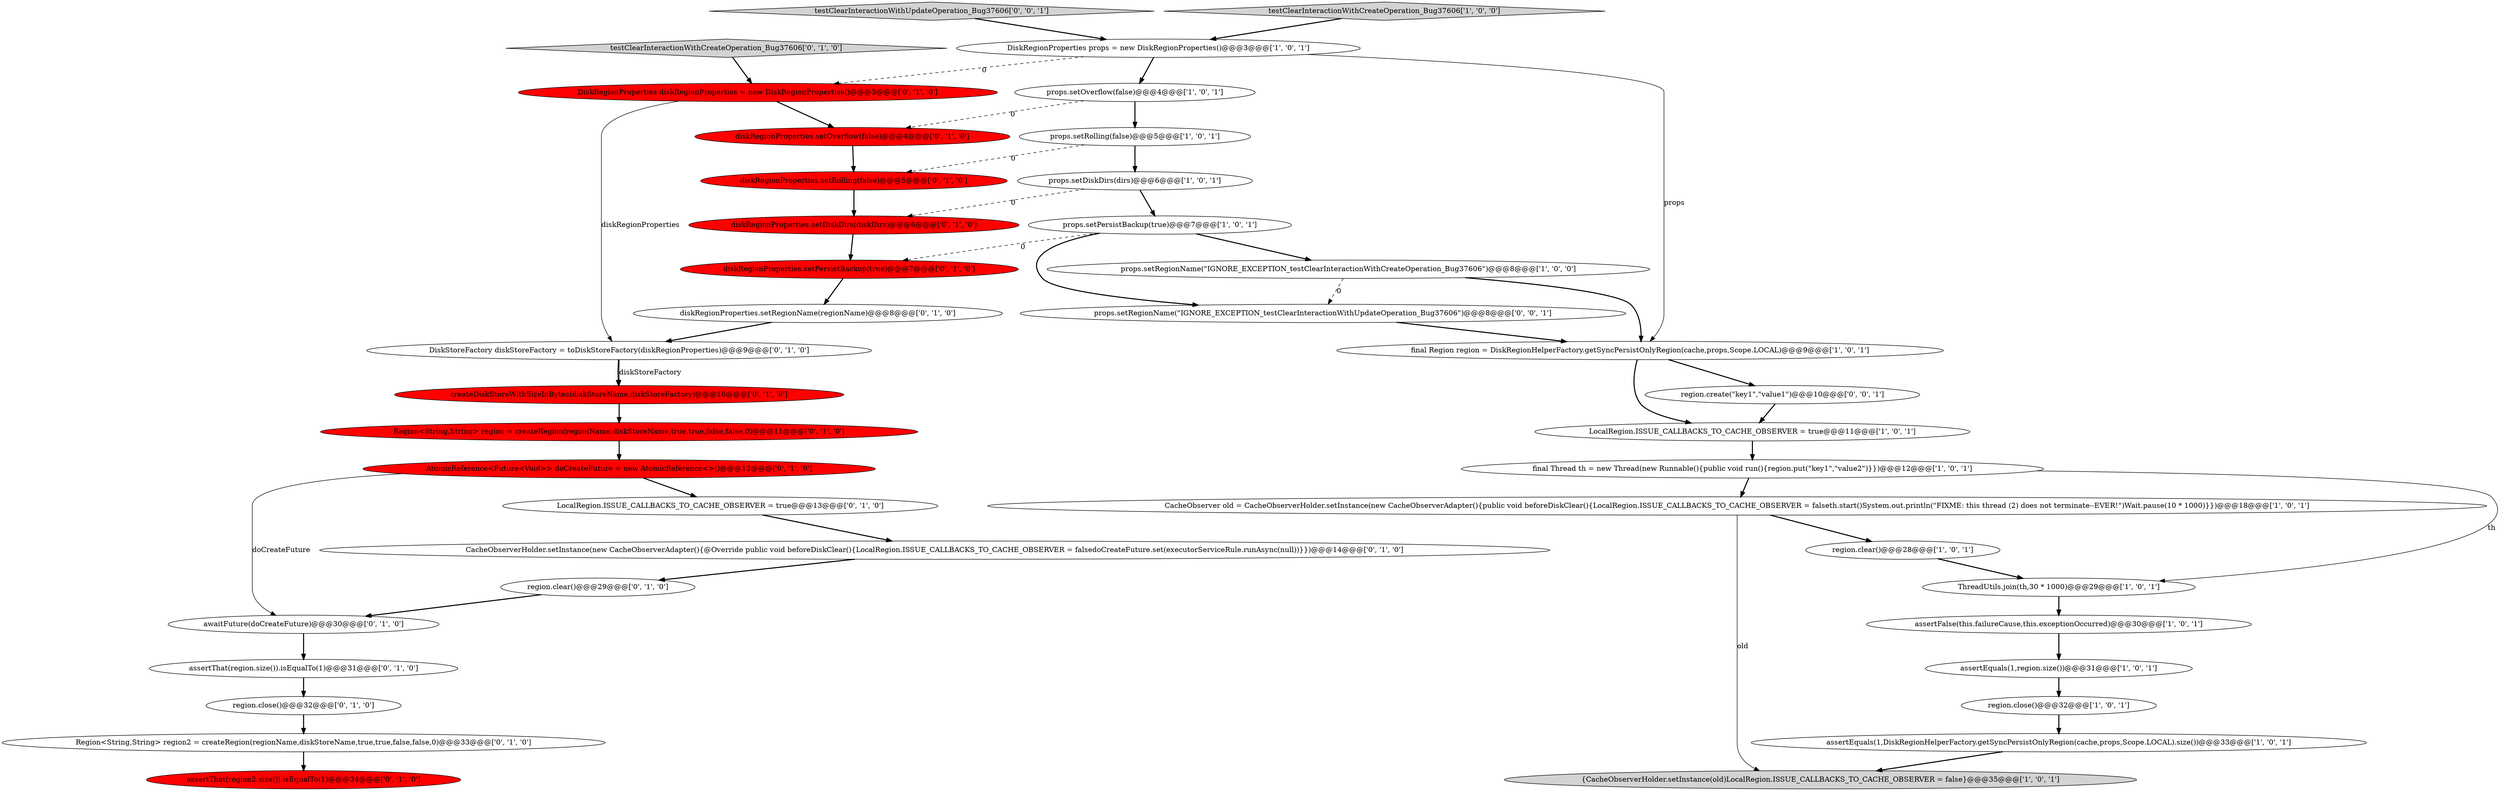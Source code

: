 digraph {
20 [style = filled, label = "CacheObserverHolder.setInstance(new CacheObserverAdapter(){@Override public void beforeDiskClear(){LocalRegion.ISSUE_CALLBACKS_TO_CACHE_OBSERVER = falsedoCreateFuture.set(executorServiceRule.runAsync(null))}})@@@14@@@['0', '1', '0']", fillcolor = white, shape = ellipse image = "AAA0AAABBB2BBB"];
5 [style = filled, label = "props.setOverflow(false)@@@4@@@['1', '0', '1']", fillcolor = white, shape = ellipse image = "AAA0AAABBB1BBB"];
37 [style = filled, label = "region.create(\"key1\",\"value1\")@@@10@@@['0', '0', '1']", fillcolor = white, shape = ellipse image = "AAA0AAABBB3BBB"];
24 [style = filled, label = "diskRegionProperties.setOverflow(false)@@@4@@@['0', '1', '0']", fillcolor = red, shape = ellipse image = "AAA1AAABBB2BBB"];
12 [style = filled, label = "assertFalse(this.failureCause,this.exceptionOccurred)@@@30@@@['1', '0', '1']", fillcolor = white, shape = ellipse image = "AAA0AAABBB1BBB"];
7 [style = filled, label = "assertEquals(1,region.size())@@@31@@@['1', '0', '1']", fillcolor = white, shape = ellipse image = "AAA0AAABBB1BBB"];
11 [style = filled, label = "assertEquals(1,DiskRegionHelperFactory.getSyncPersistOnlyRegion(cache,props,Scope.LOCAL).size())@@@33@@@['1', '0', '1']", fillcolor = white, shape = ellipse image = "AAA0AAABBB1BBB"];
33 [style = filled, label = "diskRegionProperties.setRolling(false)@@@5@@@['0', '1', '0']", fillcolor = red, shape = ellipse image = "AAA1AAABBB2BBB"];
9 [style = filled, label = "props.setRegionName(\"IGNORE_EXCEPTION_testClearInteractionWithCreateOperation_Bug37606\")@@@8@@@['1', '0', '0']", fillcolor = white, shape = ellipse image = "AAA0AAABBB1BBB"];
1 [style = filled, label = "DiskRegionProperties props = new DiskRegionProperties()@@@3@@@['1', '0', '1']", fillcolor = white, shape = ellipse image = "AAA0AAABBB1BBB"];
23 [style = filled, label = "Region<String,String> region = createRegion(regionName,diskStoreName,true,true,false,false,0)@@@11@@@['0', '1', '0']", fillcolor = red, shape = ellipse image = "AAA1AAABBB2BBB"];
13 [style = filled, label = "final Region region = DiskRegionHelperFactory.getSyncPersistOnlyRegion(cache,props,Scope.LOCAL)@@@9@@@['1', '0', '1']", fillcolor = white, shape = ellipse image = "AAA0AAABBB1BBB"];
18 [style = filled, label = "testClearInteractionWithCreateOperation_Bug37606['0', '1', '0']", fillcolor = lightgray, shape = diamond image = "AAA0AAABBB2BBB"];
35 [style = filled, label = "createDiskStoreWithSizeInBytes(diskStoreName,diskStoreFactory)@@@10@@@['0', '1', '0']", fillcolor = red, shape = ellipse image = "AAA1AAABBB2BBB"];
21 [style = filled, label = "diskRegionProperties.setPersistBackup(true)@@@7@@@['0', '1', '0']", fillcolor = red, shape = ellipse image = "AAA1AAABBB2BBB"];
2 [style = filled, label = "props.setDiskDirs(dirs)@@@6@@@['1', '0', '1']", fillcolor = white, shape = ellipse image = "AAA0AAABBB1BBB"];
31 [style = filled, label = "awaitFuture(doCreateFuture)@@@30@@@['0', '1', '0']", fillcolor = white, shape = ellipse image = "AAA0AAABBB2BBB"];
16 [style = filled, label = "CacheObserver old = CacheObserverHolder.setInstance(new CacheObserverAdapter(){public void beforeDiskClear(){LocalRegion.ISSUE_CALLBACKS_TO_CACHE_OBSERVER = falseth.start()System.out.println(\"FIXME: this thread (2) does not terminate--EVER!\")Wait.pause(10 * 1000)}})@@@18@@@['1', '0', '1']", fillcolor = white, shape = ellipse image = "AAA0AAABBB1BBB"];
26 [style = filled, label = "diskRegionProperties.setDiskDirs(diskDirs)@@@6@@@['0', '1', '0']", fillcolor = red, shape = ellipse image = "AAA1AAABBB2BBB"];
38 [style = filled, label = "testClearInteractionWithUpdateOperation_Bug37606['0', '0', '1']", fillcolor = lightgray, shape = diamond image = "AAA0AAABBB3BBB"];
19 [style = filled, label = "region.close()@@@32@@@['0', '1', '0']", fillcolor = white, shape = ellipse image = "AAA0AAABBB2BBB"];
3 [style = filled, label = "props.setRolling(false)@@@5@@@['1', '0', '1']", fillcolor = white, shape = ellipse image = "AAA0AAABBB1BBB"];
28 [style = filled, label = "LocalRegion.ISSUE_CALLBACKS_TO_CACHE_OBSERVER = true@@@13@@@['0', '1', '0']", fillcolor = white, shape = ellipse image = "AAA0AAABBB2BBB"];
0 [style = filled, label = "props.setPersistBackup(true)@@@7@@@['1', '0', '1']", fillcolor = white, shape = ellipse image = "AAA0AAABBB1BBB"];
17 [style = filled, label = "{CacheObserverHolder.setInstance(old)LocalRegion.ISSUE_CALLBACKS_TO_CACHE_OBSERVER = false}@@@35@@@['1', '0', '1']", fillcolor = lightgray, shape = ellipse image = "AAA0AAABBB1BBB"];
34 [style = filled, label = "diskRegionProperties.setRegionName(regionName)@@@8@@@['0', '1', '0']", fillcolor = white, shape = ellipse image = "AAA0AAABBB2BBB"];
36 [style = filled, label = "assertThat(region.size()).isEqualTo(1)@@@31@@@['0', '1', '0']", fillcolor = white, shape = ellipse image = "AAA0AAABBB2BBB"];
15 [style = filled, label = "testClearInteractionWithCreateOperation_Bug37606['1', '0', '0']", fillcolor = lightgray, shape = diamond image = "AAA0AAABBB1BBB"];
27 [style = filled, label = "AtomicReference<Future<Void>> doCreateFuture = new AtomicReference<>()@@@12@@@['0', '1', '0']", fillcolor = red, shape = ellipse image = "AAA1AAABBB2BBB"];
10 [style = filled, label = "region.close()@@@32@@@['1', '0', '1']", fillcolor = white, shape = ellipse image = "AAA0AAABBB1BBB"];
39 [style = filled, label = "props.setRegionName(\"IGNORE_EXCEPTION_testClearInteractionWithUpdateOperation_Bug37606\")@@@8@@@['0', '0', '1']", fillcolor = white, shape = ellipse image = "AAA0AAABBB3BBB"];
14 [style = filled, label = "LocalRegion.ISSUE_CALLBACKS_TO_CACHE_OBSERVER = true@@@11@@@['1', '0', '1']", fillcolor = white, shape = ellipse image = "AAA0AAABBB1BBB"];
4 [style = filled, label = "region.clear()@@@28@@@['1', '0', '1']", fillcolor = white, shape = ellipse image = "AAA0AAABBB1BBB"];
6 [style = filled, label = "final Thread th = new Thread(new Runnable(){public void run(){region.put(\"key1\",\"value2\")}})@@@12@@@['1', '0', '1']", fillcolor = white, shape = ellipse image = "AAA0AAABBB1BBB"];
8 [style = filled, label = "ThreadUtils.join(th,30 * 1000)@@@29@@@['1', '0', '1']", fillcolor = white, shape = ellipse image = "AAA0AAABBB1BBB"];
32 [style = filled, label = "assertThat(region2.size()).isEqualTo(1)@@@34@@@['0', '1', '0']", fillcolor = red, shape = ellipse image = "AAA1AAABBB2BBB"];
25 [style = filled, label = "DiskStoreFactory diskStoreFactory = toDiskStoreFactory(diskRegionProperties)@@@9@@@['0', '1', '0']", fillcolor = white, shape = ellipse image = "AAA0AAABBB2BBB"];
22 [style = filled, label = "Region<String,String> region2 = createRegion(regionName,diskStoreName,true,true,false,false,0)@@@33@@@['0', '1', '0']", fillcolor = white, shape = ellipse image = "AAA0AAABBB2BBB"];
29 [style = filled, label = "DiskRegionProperties diskRegionProperties = new DiskRegionProperties()@@@3@@@['0', '1', '0']", fillcolor = red, shape = ellipse image = "AAA1AAABBB2BBB"];
30 [style = filled, label = "region.clear()@@@29@@@['0', '1', '0']", fillcolor = white, shape = ellipse image = "AAA0AAABBB2BBB"];
1->5 [style = bold, label=""];
5->3 [style = bold, label=""];
9->39 [style = dashed, label="0"];
0->9 [style = bold, label=""];
34->25 [style = bold, label=""];
23->27 [style = bold, label=""];
28->20 [style = bold, label=""];
7->10 [style = bold, label=""];
3->33 [style = dashed, label="0"];
39->13 [style = bold, label=""];
27->28 [style = bold, label=""];
21->34 [style = bold, label=""];
1->29 [style = dashed, label="0"];
5->24 [style = dashed, label="0"];
31->36 [style = bold, label=""];
22->32 [style = bold, label=""];
25->35 [style = bold, label=""];
12->7 [style = bold, label=""];
38->1 [style = bold, label=""];
33->26 [style = bold, label=""];
29->25 [style = solid, label="diskRegionProperties"];
26->21 [style = bold, label=""];
25->35 [style = solid, label="diskStoreFactory"];
24->33 [style = bold, label=""];
13->37 [style = bold, label=""];
35->23 [style = bold, label=""];
18->29 [style = bold, label=""];
37->14 [style = bold, label=""];
2->0 [style = bold, label=""];
0->39 [style = bold, label=""];
10->11 [style = bold, label=""];
6->8 [style = solid, label="th"];
1->13 [style = solid, label="props"];
3->2 [style = bold, label=""];
6->16 [style = bold, label=""];
30->31 [style = bold, label=""];
0->21 [style = dashed, label="0"];
27->31 [style = solid, label="doCreateFuture"];
4->8 [style = bold, label=""];
11->17 [style = bold, label=""];
16->17 [style = solid, label="old"];
2->26 [style = dashed, label="0"];
16->4 [style = bold, label=""];
20->30 [style = bold, label=""];
29->24 [style = bold, label=""];
19->22 [style = bold, label=""];
13->14 [style = bold, label=""];
14->6 [style = bold, label=""];
8->12 [style = bold, label=""];
36->19 [style = bold, label=""];
9->13 [style = bold, label=""];
15->1 [style = bold, label=""];
}
